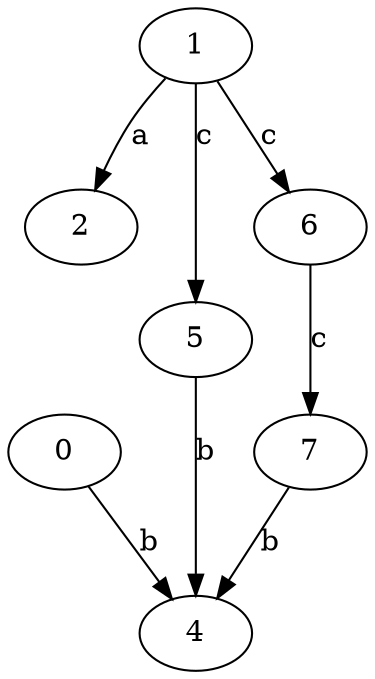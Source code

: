 strict digraph  {
0;
1;
2;
4;
5;
6;
7;
0 -> 4  [label=b];
1 -> 2  [label=a];
1 -> 5  [label=c];
1 -> 6  [label=c];
5 -> 4  [label=b];
6 -> 7  [label=c];
7 -> 4  [label=b];
}
